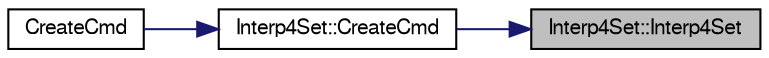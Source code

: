 digraph "Interp4Set::Interp4Set"
{
 // LATEX_PDF_SIZE
  edge [fontname="FreeSans",fontsize="10",labelfontname="FreeSans",labelfontsize="10"];
  node [fontname="FreeSans",fontsize="10",shape=record];
  rankdir="RL";
  Node1 [label="Interp4Set::Interp4Set",height=0.2,width=0.4,color="black", fillcolor="grey75", style="filled", fontcolor="black",tooltip=" "];
  Node1 -> Node2 [dir="back",color="midnightblue",fontsize="10",style="solid",fontname="FreeSans"];
  Node2 [label="Interp4Set::CreateCmd",height=0.2,width=0.4,color="black", fillcolor="white", style="filled",URL="$classInterp4Set.html#a05535040832e686d3519cd6399f80933",tooltip="Ta metoda nie musi być zdefiniowna w klasie bazowej."];
  Node2 -> Node3 [dir="back",color="midnightblue",fontsize="10",style="solid",fontname="FreeSans"];
  Node3 [label="CreateCmd",height=0.2,width=0.4,color="black", fillcolor="white", style="filled",URL="$Interp4Set_8cpp.html#a0ab483787498a2b002838d9426437be6",tooltip=" "];
}

